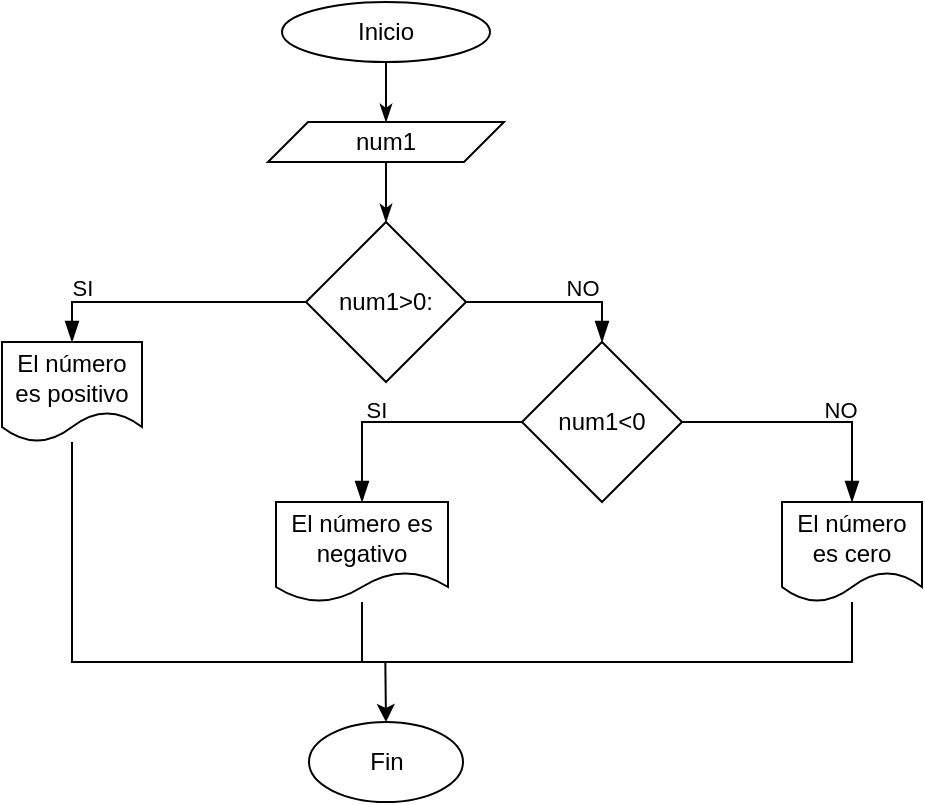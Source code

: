 <mxfile version="27.1.4">
  <diagram name="Página-1" id="_4LlfuNBV2k27NEmv3ip">
    <mxGraphModel dx="830" dy="418" grid="1" gridSize="10" guides="1" tooltips="1" connect="1" arrows="1" fold="1" page="1" pageScale="1" pageWidth="827" pageHeight="1169" math="0" shadow="0">
      <root>
        <mxCell id="0" />
        <mxCell id="1" parent="0" />
        <mxCell id="ofqNmvXLhYaNc0GXRHqW-1" value="Inicio" style="ellipse;whiteSpace=wrap;html=1;" vertex="1" parent="1">
          <mxGeometry x="380" y="30" width="104" height="30" as="geometry" />
        </mxCell>
        <mxCell id="ofqNmvXLhYaNc0GXRHqW-4" value="num1" style="shape=parallelogram;perimeter=parallelogramPerimeter;whiteSpace=wrap;html=1;fixedSize=1;" vertex="1" parent="1">
          <mxGeometry x="373" y="90" width="118" height="20" as="geometry" />
        </mxCell>
        <mxCell id="ofqNmvXLhYaNc0GXRHqW-5" value="" style="endArrow=classicThin;html=1;rounded=0;entryX=0.5;entryY=0;entryDx=0;entryDy=0;endFill=1;jumpSize=6;" edge="1" parent="1" target="ofqNmvXLhYaNc0GXRHqW-4">
          <mxGeometry width="50" height="50" relative="1" as="geometry">
            <mxPoint x="432" y="60" as="sourcePoint" />
            <mxPoint x="470" y="90" as="targetPoint" />
          </mxGeometry>
        </mxCell>
        <mxCell id="ofqNmvXLhYaNc0GXRHqW-7" value="num1&amp;gt;0:" style="rhombus;whiteSpace=wrap;html=1;" vertex="1" parent="1">
          <mxGeometry x="392" y="140" width="80" height="80" as="geometry" />
        </mxCell>
        <mxCell id="ofqNmvXLhYaNc0GXRHqW-10" value="" style="endArrow=classicThin;html=1;rounded=0;entryX=0.5;entryY=0;entryDx=0;entryDy=0;endFill=1;jumpSize=6;exitX=0.5;exitY=1;exitDx=0;exitDy=0;" edge="1" parent="1" source="ofqNmvXLhYaNc0GXRHqW-4" target="ofqNmvXLhYaNc0GXRHqW-7">
          <mxGeometry width="50" height="50" relative="1" as="geometry">
            <mxPoint x="431.81" y="110" as="sourcePoint" />
            <mxPoint x="431.81" y="140" as="targetPoint" />
          </mxGeometry>
        </mxCell>
        <mxCell id="ofqNmvXLhYaNc0GXRHqW-12" value="El número es positivo" style="shape=document;whiteSpace=wrap;html=1;boundedLbl=1;" vertex="1" parent="1">
          <mxGeometry x="240" y="200" width="70" height="50" as="geometry" />
        </mxCell>
        <mxCell id="ofqNmvXLhYaNc0GXRHqW-16" value="" style="edgeStyle=segmentEdgeStyle;endArrow=blockThin;html=1;curved=0;rounded=0;endSize=8;startSize=8;entryX=0.5;entryY=0;entryDx=0;entryDy=0;endFill=1;" edge="1" parent="1" source="ofqNmvXLhYaNc0GXRHqW-7" target="ofqNmvXLhYaNc0GXRHqW-12">
          <mxGeometry width="50" height="50" relative="1" as="geometry">
            <mxPoint x="390" y="180" as="sourcePoint" />
            <mxPoint x="290" y="130" as="targetPoint" />
          </mxGeometry>
        </mxCell>
        <mxCell id="ofqNmvXLhYaNc0GXRHqW-17" value="&lt;font&gt;SI&lt;/font&gt;" style="text;html=1;align=center;verticalAlign=middle;resizable=0;points=[];autosize=1;strokeColor=none;fillColor=none;fontSize=11;" vertex="1" parent="1">
          <mxGeometry x="265" y="158" width="30" height="30" as="geometry" />
        </mxCell>
        <mxCell id="ofqNmvXLhYaNc0GXRHqW-18" value="" style="edgeStyle=segmentEdgeStyle;endArrow=blockThin;html=1;curved=0;rounded=0;endSize=8;startSize=8;endFill=1;" edge="1" parent="1" source="ofqNmvXLhYaNc0GXRHqW-7" target="ofqNmvXLhYaNc0GXRHqW-20">
          <mxGeometry width="50" height="50" relative="1" as="geometry">
            <mxPoint x="470" y="179" as="sourcePoint" />
            <mxPoint x="540" y="200" as="targetPoint" />
          </mxGeometry>
        </mxCell>
        <mxCell id="ofqNmvXLhYaNc0GXRHqW-20" value="num1&amp;lt;0" style="rhombus;whiteSpace=wrap;html=1;" vertex="1" parent="1">
          <mxGeometry x="500" y="200" width="80" height="80" as="geometry" />
        </mxCell>
        <mxCell id="ofqNmvXLhYaNc0GXRHqW-21" value="NO" style="text;html=1;align=center;verticalAlign=middle;resizable=0;points=[];autosize=1;strokeColor=none;fillColor=none;fontSize=11;" vertex="1" parent="1">
          <mxGeometry x="510" y="158" width="40" height="30" as="geometry" />
        </mxCell>
        <mxCell id="ofqNmvXLhYaNc0GXRHqW-22" value="" style="edgeStyle=segmentEdgeStyle;endArrow=blockThin;html=1;curved=0;rounded=0;endSize=8;startSize=8;endFill=1;" edge="1" parent="1" source="ofqNmvXLhYaNc0GXRHqW-20" target="ofqNmvXLhYaNc0GXRHqW-24">
          <mxGeometry width="50" height="50" relative="1" as="geometry">
            <mxPoint x="447" y="280" as="sourcePoint" />
            <mxPoint x="420" y="280" as="targetPoint" />
          </mxGeometry>
        </mxCell>
        <mxCell id="ofqNmvXLhYaNc0GXRHqW-23" value="" style="edgeStyle=segmentEdgeStyle;endArrow=blockThin;html=1;curved=0;rounded=0;endSize=8;startSize=8;endFill=1;" edge="1" parent="1" source="ofqNmvXLhYaNc0GXRHqW-20" target="ofqNmvXLhYaNc0GXRHqW-27">
          <mxGeometry width="50" height="50" relative="1" as="geometry">
            <mxPoint x="500" y="180" as="sourcePoint" />
            <mxPoint x="700" y="280" as="targetPoint" />
          </mxGeometry>
        </mxCell>
        <mxCell id="ofqNmvXLhYaNc0GXRHqW-24" value="El número es negativo" style="shape=document;whiteSpace=wrap;html=1;boundedLbl=1;" vertex="1" parent="1">
          <mxGeometry x="377" y="280" width="86" height="50" as="geometry" />
        </mxCell>
        <mxCell id="ofqNmvXLhYaNc0GXRHqW-27" value="El número es cero" style="shape=document;whiteSpace=wrap;html=1;boundedLbl=1;" vertex="1" parent="1">
          <mxGeometry x="630" y="280" width="70" height="50" as="geometry" />
        </mxCell>
        <mxCell id="ofqNmvXLhYaNc0GXRHqW-28" value="&lt;font&gt;SI&lt;/font&gt;" style="text;html=1;align=center;verticalAlign=middle;resizable=0;points=[];autosize=1;strokeColor=none;fillColor=none;fontSize=11;" vertex="1" parent="1">
          <mxGeometry x="412" y="219" width="30" height="30" as="geometry" />
        </mxCell>
        <mxCell id="ofqNmvXLhYaNc0GXRHqW-29" value="NO" style="text;html=1;align=center;verticalAlign=middle;resizable=0;points=[];autosize=1;strokeColor=none;fillColor=none;fontSize=11;" vertex="1" parent="1">
          <mxGeometry x="639" y="219" width="40" height="30" as="geometry" />
        </mxCell>
        <mxCell id="ofqNmvXLhYaNc0GXRHqW-33" value="" style="edgeStyle=elbowEdgeStyle;endArrow=none;html=1;rounded=0;endSize=8;startSize=8;endFill=1;startFill=0;elbow=vertical;" edge="1" parent="1" source="ofqNmvXLhYaNc0GXRHqW-27" target="ofqNmvXLhYaNc0GXRHqW-12">
          <mxGeometry width="50" height="50" relative="1" as="geometry">
            <mxPoint x="675" y="360" as="sourcePoint" />
            <mxPoint x="280.0" y="250" as="targetPoint" />
            <Array as="points">
              <mxPoint x="460" y="360" />
            </Array>
          </mxGeometry>
        </mxCell>
        <mxCell id="ofqNmvXLhYaNc0GXRHqW-40" value="" style="endArrow=none;html=1;rounded=0;" edge="1" parent="1" target="ofqNmvXLhYaNc0GXRHqW-24">
          <mxGeometry width="50" height="50" relative="1" as="geometry">
            <mxPoint x="420" y="360" as="sourcePoint" />
            <mxPoint x="510" y="300" as="targetPoint" />
          </mxGeometry>
        </mxCell>
        <mxCell id="ofqNmvXLhYaNc0GXRHqW-41" value="" style="endArrow=classic;html=1;rounded=0;" edge="1" parent="1" target="ofqNmvXLhYaNc0GXRHqW-42">
          <mxGeometry width="50" height="50" relative="1" as="geometry">
            <mxPoint x="431.66" y="360" as="sourcePoint" />
            <mxPoint x="431.66" y="390" as="targetPoint" />
          </mxGeometry>
        </mxCell>
        <mxCell id="ofqNmvXLhYaNc0GXRHqW-42" value="Fin" style="ellipse;whiteSpace=wrap;html=1;" vertex="1" parent="1">
          <mxGeometry x="393.5" y="390" width="77" height="40" as="geometry" />
        </mxCell>
      </root>
    </mxGraphModel>
  </diagram>
</mxfile>
